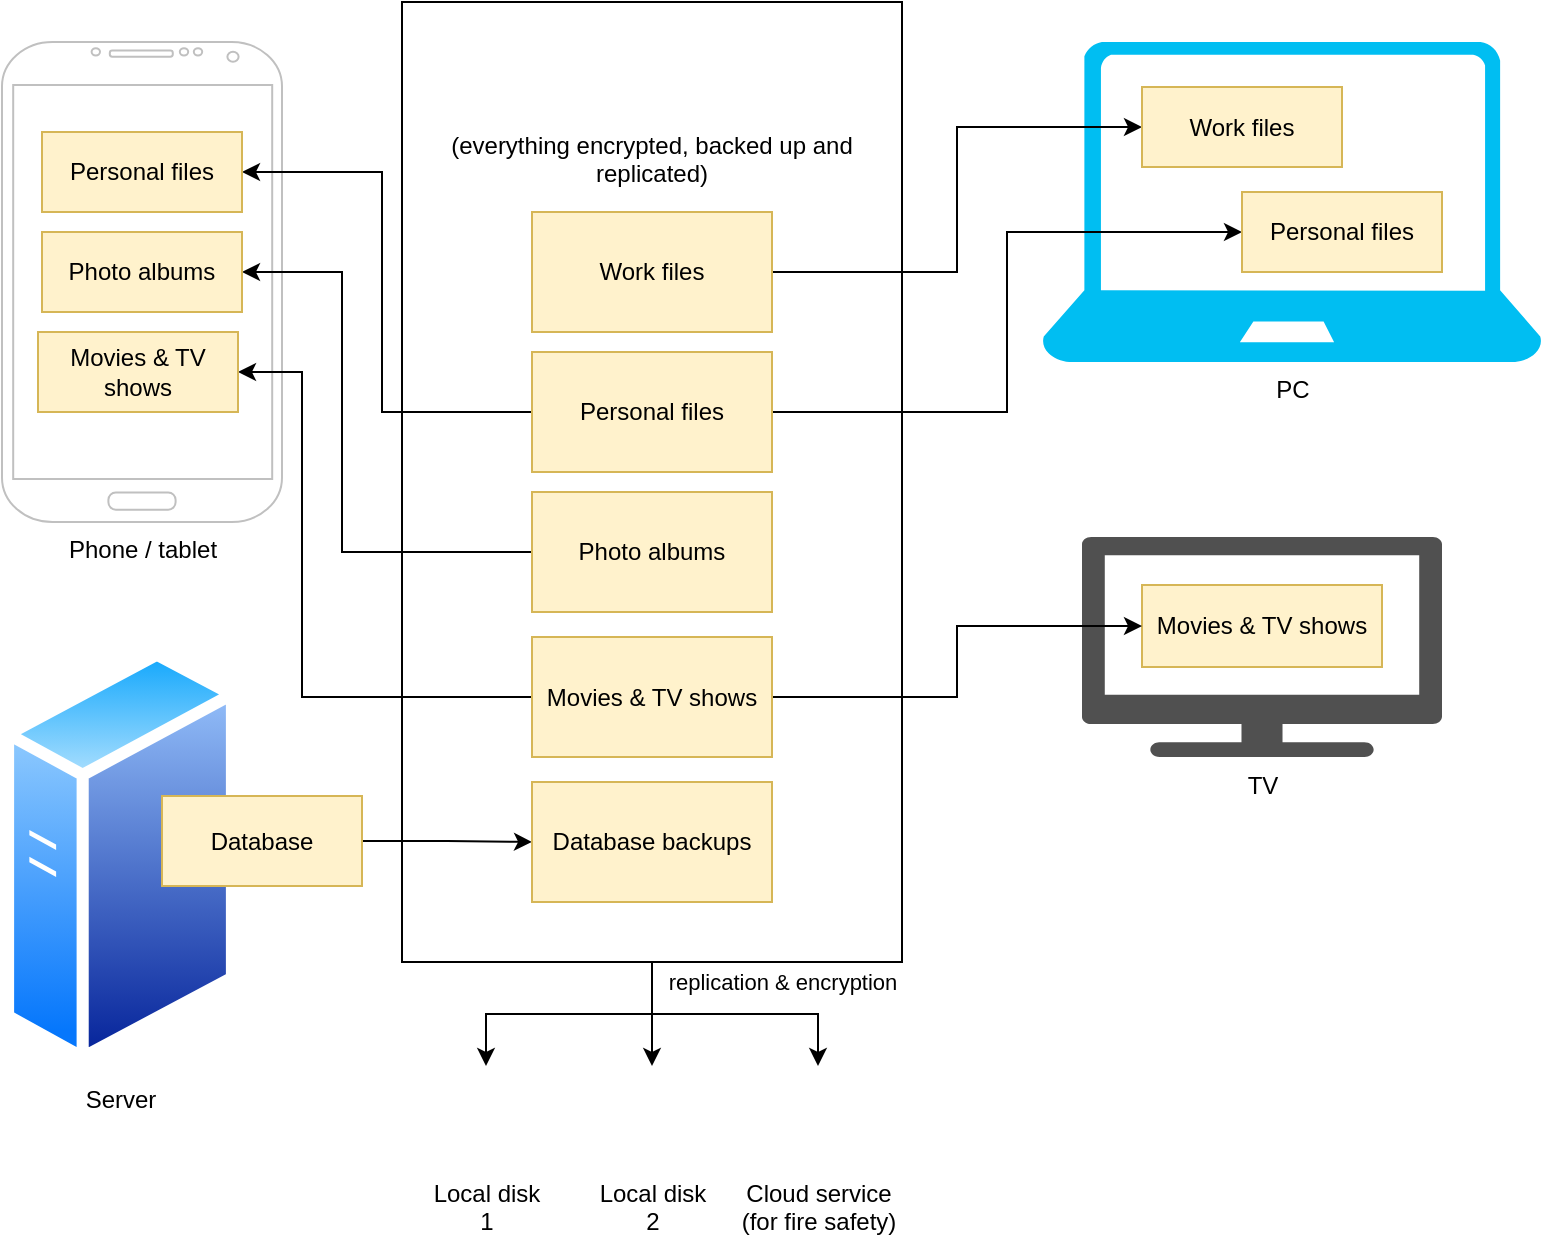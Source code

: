 <mxfile version="12.4.2" type="device" pages="1"><diagram id="vz_caCf8wy6j4vKN5t_V" name="Page-1"><mxGraphModel dx="1145" dy="703" grid="1" gridSize="10" guides="1" tooltips="1" connect="1" arrows="1" fold="1" page="1" pageScale="1" pageWidth="1100" pageHeight="850" math="0" shadow="0"><root><mxCell id="0"/><mxCell id="1" parent="0"/><mxCell id="OKJ6EWG-zwc1DSju4gUm-14" value="TV" style="pointerEvents=1;shadow=0;dashed=0;html=1;strokeColor=none;fillColor=#505050;labelPosition=center;verticalLabelPosition=bottom;verticalAlign=top;outlineConnect=0;align=center;shape=mxgraph.office.devices.tv;" parent="1" vertex="1"><mxGeometry x="570" y="277.5" width="180" height="110" as="geometry"/></mxCell><mxCell id="OKJ6EWG-zwc1DSju4gUm-1" value="Phone / tablet" style="verticalLabelPosition=bottom;verticalAlign=top;html=1;shadow=0;dashed=0;strokeWidth=1;shape=mxgraph.android.phone2;strokeColor=#c0c0c0;" parent="1" vertex="1"><mxGeometry x="30" y="30" width="140" height="240" as="geometry"/></mxCell><mxCell id="OKJ6EWG-zwc1DSju4gUm-2" value="PC" style="verticalLabelPosition=bottom;html=1;verticalAlign=top;align=center;strokeColor=none;fillColor=#00BEF2;shape=mxgraph.azure.laptop;pointerEvents=1;" parent="1" vertex="1"><mxGeometry x="550" y="30" width="250" height="160" as="geometry"/></mxCell><mxCell id="U0cLGS1fwCSY8SQSQoC0-7" style="edgeStyle=orthogonalEdgeStyle;rounded=0;orthogonalLoop=1;jettySize=auto;html=1;exitX=0.5;exitY=1;exitDx=0;exitDy=0;" edge="1" parent="1" source="OKJ6EWG-zwc1DSju4gUm-3" target="U0cLGS1fwCSY8SQSQoC0-3"><mxGeometry relative="1" as="geometry"/></mxCell><mxCell id="U0cLGS1fwCSY8SQSQoC0-8" style="edgeStyle=orthogonalEdgeStyle;rounded=0;orthogonalLoop=1;jettySize=auto;html=1;exitX=0.5;exitY=1;exitDx=0;exitDy=0;entryX=0.5;entryY=0;entryDx=0;entryDy=0;" edge="1" parent="1" source="OKJ6EWG-zwc1DSju4gUm-3" target="U0cLGS1fwCSY8SQSQoC0-1"><mxGeometry relative="1" as="geometry"/></mxCell><mxCell id="U0cLGS1fwCSY8SQSQoC0-10" value="replication &amp;amp; encryption" style="edgeStyle=orthogonalEdgeStyle;rounded=0;orthogonalLoop=1;jettySize=auto;html=1;exitX=0.5;exitY=1;exitDx=0;exitDy=0;" edge="1" parent="1" source="OKJ6EWG-zwc1DSju4gUm-3" target="U0cLGS1fwCSY8SQSQoC0-2"><mxGeometry x="-0.615" y="65" relative="1" as="geometry"><mxPoint as="offset"/></mxGeometry></mxCell><mxCell id="OKJ6EWG-zwc1DSju4gUm-3" value="&lt;br&gt;&lt;br&gt;&lt;br&gt;&lt;br&gt;(everything encrypted, backed up and replicated)" style="rounded=0;whiteSpace=wrap;html=1;verticalAlign=top;" parent="1" vertex="1"><mxGeometry x="230" y="10" width="250" height="480" as="geometry"/></mxCell><mxCell id="U0cLGS1fwCSY8SQSQoC0-15" style="edgeStyle=orthogonalEdgeStyle;rounded=0;orthogonalLoop=1;jettySize=auto;html=1;exitX=1;exitY=0.5;exitDx=0;exitDy=0;entryX=0;entryY=0.5;entryDx=0;entryDy=0;" edge="1" parent="1" source="OKJ6EWG-zwc1DSju4gUm-4" target="OKJ6EWG-zwc1DSju4gUm-15"><mxGeometry relative="1" as="geometry"/></mxCell><mxCell id="OKJ6EWG-zwc1DSju4gUm-4" value="Work files" style="rounded=0;whiteSpace=wrap;html=1;fillColor=#fff2cc;strokeColor=#d6b656;" parent="1" vertex="1"><mxGeometry x="295" y="115" width="120" height="60" as="geometry"/></mxCell><mxCell id="U0cLGS1fwCSY8SQSQoC0-20" style="edgeStyle=orthogonalEdgeStyle;rounded=0;orthogonalLoop=1;jettySize=auto;html=1;exitX=0;exitY=0.5;exitDx=0;exitDy=0;entryX=1;entryY=0.5;entryDx=0;entryDy=0;" edge="1" parent="1" source="OKJ6EWG-zwc1DSju4gUm-5" target="U0cLGS1fwCSY8SQSQoC0-12"><mxGeometry relative="1" as="geometry"><Array as="points"><mxPoint x="220" y="215"/><mxPoint x="220" y="95"/></Array></mxGeometry></mxCell><mxCell id="U0cLGS1fwCSY8SQSQoC0-21" style="edgeStyle=orthogonalEdgeStyle;rounded=0;orthogonalLoop=1;jettySize=auto;html=1;exitX=1;exitY=0.5;exitDx=0;exitDy=0;entryX=0;entryY=0.5;entryDx=0;entryDy=0;" edge="1" parent="1" source="OKJ6EWG-zwc1DSju4gUm-5" target="OKJ6EWG-zwc1DSju4gUm-16"><mxGeometry relative="1" as="geometry"/></mxCell><mxCell id="OKJ6EWG-zwc1DSju4gUm-5" value="Personal files" style="rounded=0;whiteSpace=wrap;html=1;fillColor=#fff2cc;strokeColor=#d6b656;" parent="1" vertex="1"><mxGeometry x="295" y="185" width="120" height="60" as="geometry"/></mxCell><mxCell id="U0cLGS1fwCSY8SQSQoC0-19" style="edgeStyle=orthogonalEdgeStyle;rounded=0;orthogonalLoop=1;jettySize=auto;html=1;exitX=0;exitY=0.5;exitDx=0;exitDy=0;entryX=1;entryY=0.5;entryDx=0;entryDy=0;" edge="1" parent="1" source="OKJ6EWG-zwc1DSju4gUm-6" target="U0cLGS1fwCSY8SQSQoC0-16"><mxGeometry relative="1" as="geometry"><Array as="points"><mxPoint x="200" y="285"/><mxPoint x="200" y="145"/></Array></mxGeometry></mxCell><mxCell id="OKJ6EWG-zwc1DSju4gUm-6" value="Photo albums" style="rounded=0;whiteSpace=wrap;html=1;fillColor=#fff2cc;strokeColor=#d6b656;" parent="1" vertex="1"><mxGeometry x="295" y="255" width="120" height="60" as="geometry"/></mxCell><mxCell id="OKJ6EWG-zwc1DSju4gUm-10" value="Server" style="aspect=fixed;perimeter=ellipsePerimeter;html=1;align=center;shadow=0;dashed=0;spacingTop=3;image;image=img/lib/active_directory/generic_server.svg;" parent="1" vertex="1"><mxGeometry x="30" y="332" width="118" height="210" as="geometry"/></mxCell><mxCell id="OKJ6EWG-zwc1DSju4gUm-12" value="Movies &amp;amp; TV shows" style="rounded=0;whiteSpace=wrap;html=1;fillColor=#fff2cc;strokeColor=#d6b656;" parent="1" vertex="1"><mxGeometry x="600" y="301.5" width="120" height="41" as="geometry"/></mxCell><mxCell id="OKJ6EWG-zwc1DSju4gUm-25" style="edgeStyle=orthogonalEdgeStyle;rounded=0;orthogonalLoop=1;jettySize=auto;html=1;exitX=1;exitY=0.5;exitDx=0;exitDy=0;entryX=0;entryY=0.5;entryDx=0;entryDy=0;" parent="1" source="OKJ6EWG-zwc1DSju4gUm-13" target="OKJ6EWG-zwc1DSju4gUm-18" edge="1"><mxGeometry relative="1" as="geometry"/></mxCell><mxCell id="OKJ6EWG-zwc1DSju4gUm-13" value="Database" style="rounded=0;whiteSpace=wrap;html=1;fillColor=#fff2cc;strokeColor=#d6b656;" parent="1" vertex="1"><mxGeometry x="110" y="407" width="100" height="45" as="geometry"/></mxCell><mxCell id="OKJ6EWG-zwc1DSju4gUm-15" value="Work files" style="rounded=0;whiteSpace=wrap;html=1;fillColor=#fff2cc;strokeColor=#d6b656;" parent="1" vertex="1"><mxGeometry x="600" y="52.5" width="100" height="40" as="geometry"/></mxCell><mxCell id="OKJ6EWG-zwc1DSju4gUm-16" value="Personal files" style="rounded=0;whiteSpace=wrap;html=1;fillColor=#fff2cc;strokeColor=#d6b656;" parent="1" vertex="1"><mxGeometry x="650" y="105" width="100" height="40" as="geometry"/></mxCell><mxCell id="OKJ6EWG-zwc1DSju4gUm-27" style="edgeStyle=orthogonalEdgeStyle;rounded=0;orthogonalLoop=1;jettySize=auto;html=1;exitX=1;exitY=0.5;exitDx=0;exitDy=0;entryX=0;entryY=0.5;entryDx=0;entryDy=0;" parent="1" source="OKJ6EWG-zwc1DSju4gUm-17" target="OKJ6EWG-zwc1DSju4gUm-12" edge="1"><mxGeometry relative="1" as="geometry"/></mxCell><mxCell id="U0cLGS1fwCSY8SQSQoC0-18" style="edgeStyle=orthogonalEdgeStyle;rounded=0;orthogonalLoop=1;jettySize=auto;html=1;exitX=0;exitY=0.5;exitDx=0;exitDy=0;entryX=1;entryY=0.5;entryDx=0;entryDy=0;" edge="1" parent="1" source="OKJ6EWG-zwc1DSju4gUm-17" target="U0cLGS1fwCSY8SQSQoC0-17"><mxGeometry relative="1" as="geometry"><Array as="points"><mxPoint x="180" y="358"/><mxPoint x="180" y="195"/></Array></mxGeometry></mxCell><mxCell id="OKJ6EWG-zwc1DSju4gUm-17" value="Movies &amp;amp; TV shows" style="rounded=0;whiteSpace=wrap;html=1;fillColor=#fff2cc;strokeColor=#d6b656;" parent="1" vertex="1"><mxGeometry x="295" y="327.5" width="120" height="60" as="geometry"/></mxCell><mxCell id="OKJ6EWG-zwc1DSju4gUm-18" value="Database backups" style="rounded=0;whiteSpace=wrap;html=1;fillColor=#fff2cc;strokeColor=#d6b656;" parent="1" vertex="1"><mxGeometry x="295" y="400" width="120" height="60" as="geometry"/></mxCell><mxCell id="OKJ6EWG-zwc1DSju4gUm-26" value="" style="shape=image;verticalLabelPosition=bottom;labelBackgroundColor=#ffffff;verticalAlign=top;aspect=fixed;imageAspect=0;image=https://github.com/function61/varasto/raw/master/docs/logo-readme.png;" parent="1" vertex="1"><mxGeometry x="247" y="13" width="216" height="60" as="geometry"/></mxCell><mxCell id="U0cLGS1fwCSY8SQSQoC0-1" value="Local disk&lt;br&gt;1" style="shape=image;html=1;verticalAlign=top;verticalLabelPosition=bottom;labelBackgroundColor=#ffffff;imageAspect=0;aspect=fixed;image=https://cdn0.iconfinder.com/data/icons/30-hardware-line-icons/64/HDD-128.png" vertex="1" parent="1"><mxGeometry x="247" y="542" width="50" height="50" as="geometry"/></mxCell><mxCell id="U0cLGS1fwCSY8SQSQoC0-2" value="Local disk&lt;br&gt;2" style="shape=image;html=1;verticalAlign=top;verticalLabelPosition=bottom;labelBackgroundColor=#ffffff;imageAspect=0;aspect=fixed;image=https://cdn0.iconfinder.com/data/icons/30-hardware-line-icons/64/HDD-128.png" vertex="1" parent="1"><mxGeometry x="330" y="542" width="50" height="50" as="geometry"/></mxCell><mxCell id="U0cLGS1fwCSY8SQSQoC0-3" value="Cloud service&lt;br&gt;(for fire safety)" style="shape=image;html=1;verticalAlign=top;verticalLabelPosition=bottom;labelBackgroundColor=#ffffff;imageAspect=0;aspect=fixed;image=https://cdn0.iconfinder.com/data/icons/30-hardware-line-icons/64/HDD-128.png" vertex="1" parent="1"><mxGeometry x="413" y="542" width="50" height="50" as="geometry"/></mxCell><mxCell id="U0cLGS1fwCSY8SQSQoC0-12" value="Personal files" style="rounded=0;whiteSpace=wrap;html=1;fillColor=#fff2cc;strokeColor=#d6b656;" vertex="1" parent="1"><mxGeometry x="50" y="75" width="100" height="40" as="geometry"/></mxCell><mxCell id="U0cLGS1fwCSY8SQSQoC0-16" value="Photo albums" style="rounded=0;whiteSpace=wrap;html=1;fillColor=#fff2cc;strokeColor=#d6b656;" vertex="1" parent="1"><mxGeometry x="50" y="125" width="100" height="40" as="geometry"/></mxCell><mxCell id="U0cLGS1fwCSY8SQSQoC0-17" value="Movies &amp;amp; TV shows" style="rounded=0;whiteSpace=wrap;html=1;fillColor=#fff2cc;strokeColor=#d6b656;" vertex="1" parent="1"><mxGeometry x="48" y="175" width="100" height="40" as="geometry"/></mxCell></root></mxGraphModel></diagram></mxfile>